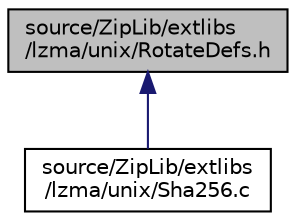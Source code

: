 digraph "source/ZipLib/extlibs/lzma/unix/RotateDefs.h"
{
 // LATEX_PDF_SIZE
  edge [fontname="Helvetica",fontsize="10",labelfontname="Helvetica",labelfontsize="10"];
  node [fontname="Helvetica",fontsize="10",shape=record];
  Node1 [label="source/ZipLib/extlibs\l/lzma/unix/RotateDefs.h",height=0.2,width=0.4,color="black", fillcolor="grey75", style="filled", fontcolor="black",tooltip=" "];
  Node1 -> Node2 [dir="back",color="midnightblue",fontsize="10",style="solid",fontname="Helvetica"];
  Node2 [label="source/ZipLib/extlibs\l/lzma/unix/Sha256.c",height=0.2,width=0.4,color="black", fillcolor="white", style="filled",URL="$unix_2_sha256_8c.html",tooltip=" "];
}
